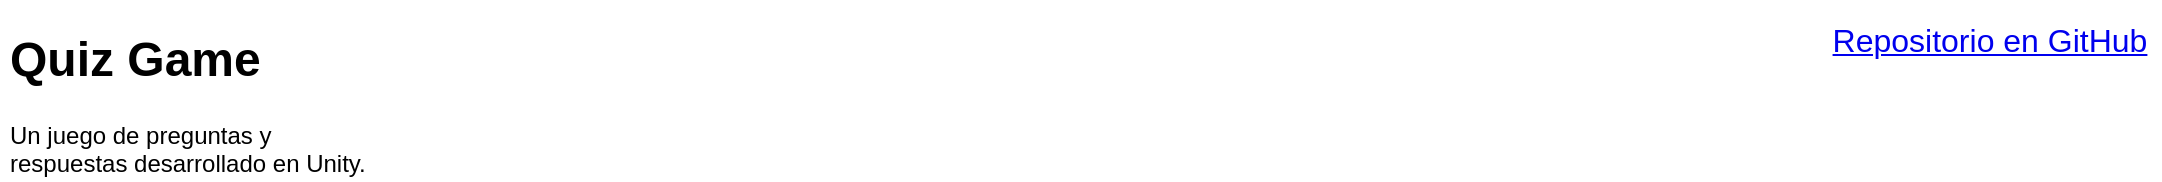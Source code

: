 <mxfile version="14.5.1" type="device"><diagram id="UYXEVi04k1pqfMQLRLxe" name="Página-1"><mxGraphModel dx="1205" dy="707" grid="1" gridSize="10" guides="1" tooltips="1" connect="1" arrows="1" fold="1" page="1" pageScale="1" pageWidth="1169" pageHeight="827" math="0" shadow="0"><root><mxCell id="0"/><mxCell id="1" parent="0"/><mxCell id="97h5Ai7N53RvPhG3Jrxg-1" value="&lt;h1&gt;Quiz Game&lt;/h1&gt;&lt;div&gt;Un juego de preguntas y respuestas desarrollado en Unity.&lt;/div&gt;" style="text;html=1;strokeColor=none;fillColor=none;spacing=5;spacingTop=-20;whiteSpace=wrap;overflow=hidden;rounded=0;" vertex="1" parent="1"><mxGeometry x="40" y="40" width="190" height="80" as="geometry"/></mxCell><mxCell id="97h5Ai7N53RvPhG3Jrxg-2" value="&lt;a href=&quot;https://github.com/aesthezel/quizgame&quot;&gt;&lt;font style=&quot;font-size: 16px&quot;&gt;Repositorio en GitHub&lt;/font&gt;&lt;/a&gt;" style="text;html=1;strokeColor=none;fillColor=none;align=center;verticalAlign=middle;whiteSpace=wrap;rounded=0;" vertex="1" parent="1"><mxGeometry x="950" y="40" width="170" height="20" as="geometry"/></mxCell></root></mxGraphModel></diagram></mxfile>